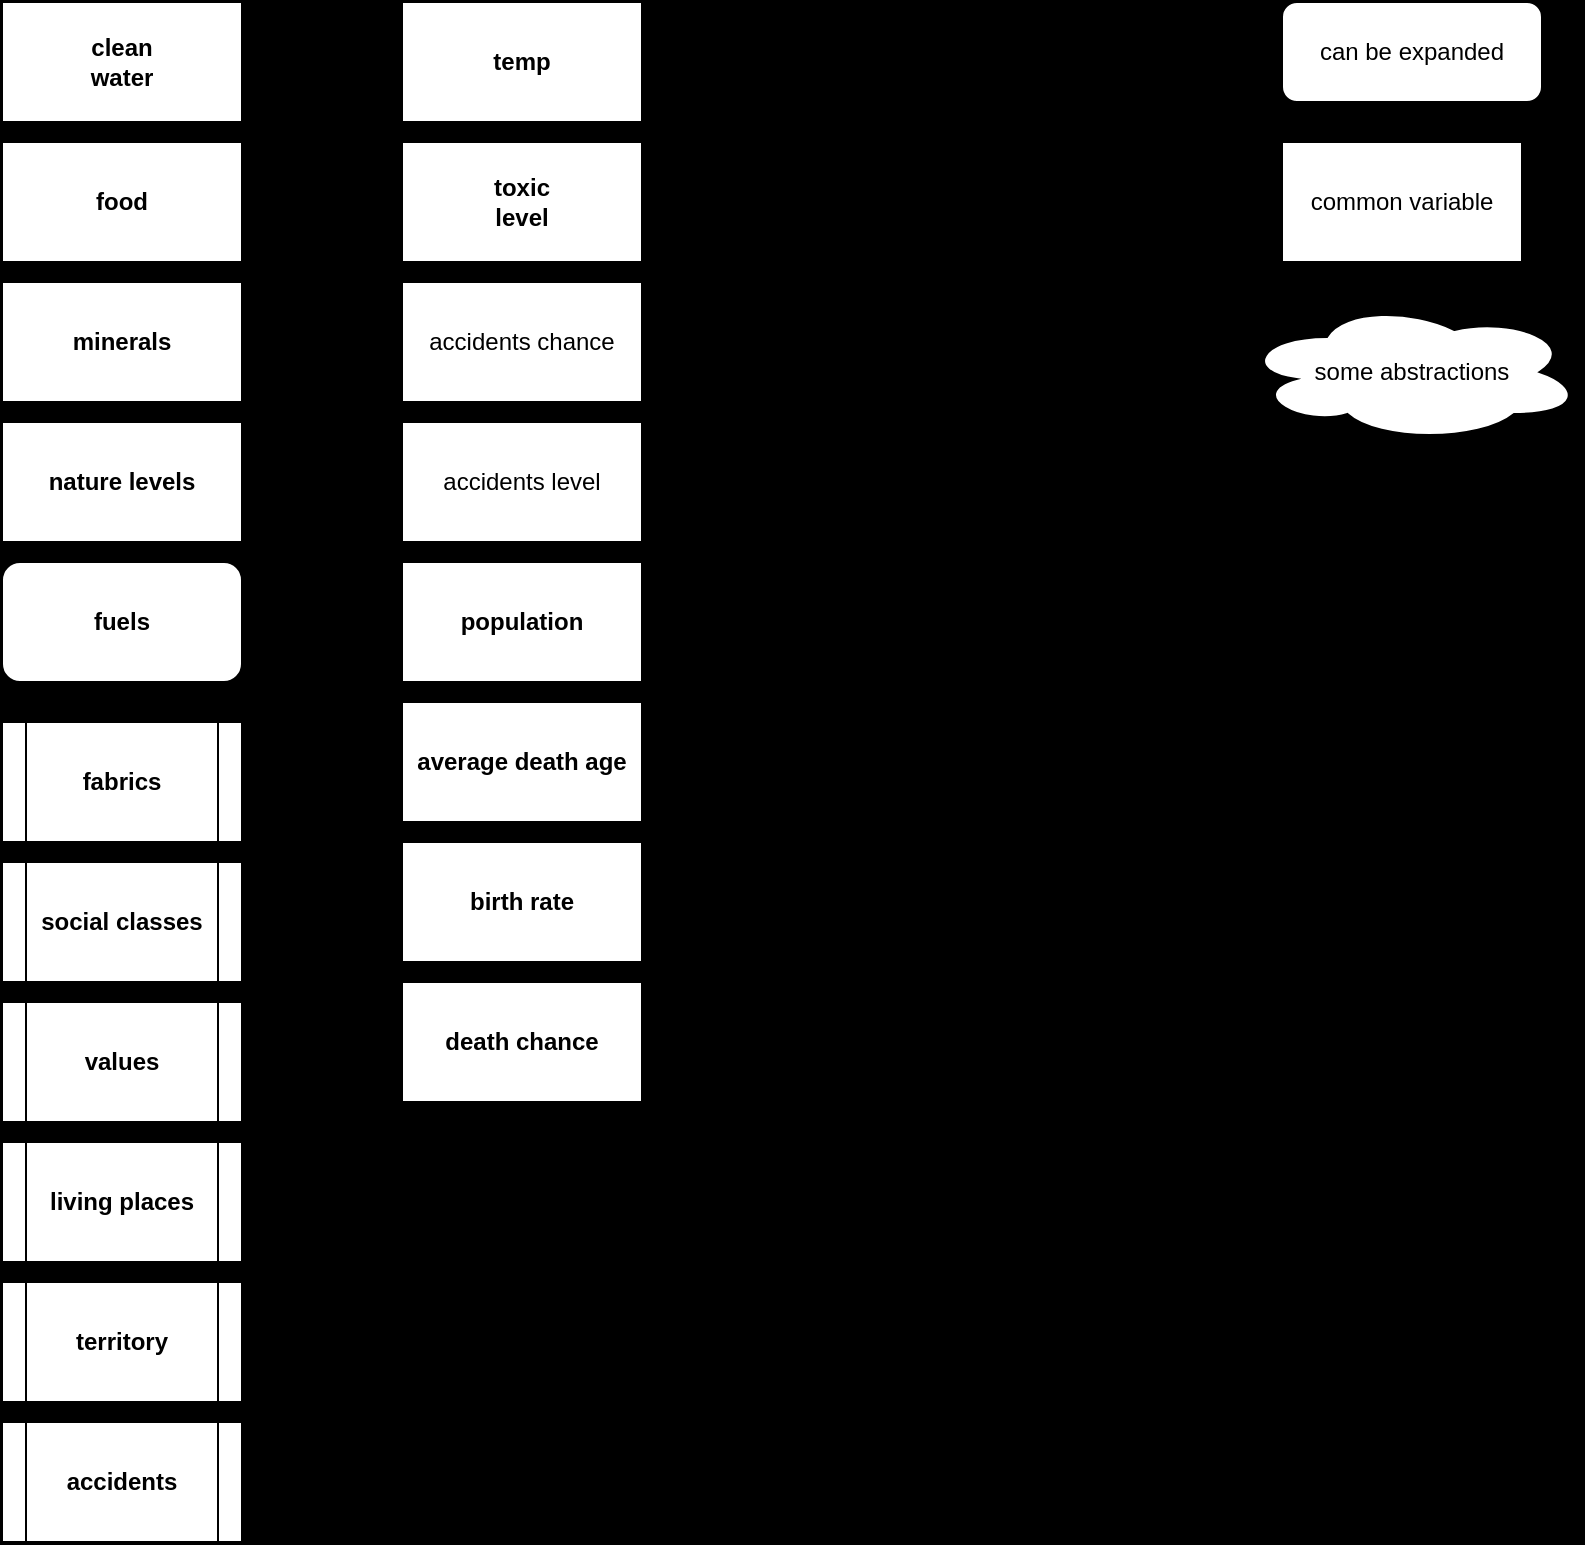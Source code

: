 <mxfile version="14.5.1" type="github" pages="2">
  <diagram id="UaXXswXV7zOmUy8FDcEO" name="MAIN">
    <mxGraphModel dx="782" dy="731" grid="1" gridSize="10" guides="1" tooltips="1" connect="1" arrows="1" fold="1" page="1" pageScale="1" pageWidth="850" pageHeight="1100" background="#000000" math="0" shadow="0">
      <root>
        <mxCell id="0" />
        <mxCell id="1" parent="0" />
        <mxCell id="bTj9WVTSdBNvPZtHNgDH-1" value="&lt;div&gt;clean&lt;/div&gt;&lt;div&gt; water&lt;/div&gt;" style="rounded=0;whiteSpace=wrap;html=1;fontStyle=1" parent="1" vertex="1">
          <mxGeometry x="40" y="40" width="120" height="60" as="geometry" />
        </mxCell>
        <mxCell id="bTj9WVTSdBNvPZtHNgDH-2" value="population" style="rounded=0;whiteSpace=wrap;html=1;fontStyle=1" parent="1" vertex="1">
          <mxGeometry x="240" y="320" width="120" height="60" as="geometry" />
        </mxCell>
        <mxCell id="bTj9WVTSdBNvPZtHNgDH-3" value="&lt;div&gt;temp&lt;/div&gt;" style="rounded=0;whiteSpace=wrap;html=1;fontStyle=1" parent="1" vertex="1">
          <mxGeometry x="240" y="40" width="120" height="60" as="geometry" />
        </mxCell>
        <mxCell id="bTj9WVTSdBNvPZtHNgDH-4" value="&lt;div&gt;toxic&lt;br&gt;level&lt;/div&gt;" style="rounded=0;whiteSpace=wrap;html=1;fontStyle=1" parent="1" vertex="1">
          <mxGeometry x="240" y="110" width="120" height="60" as="geometry" />
        </mxCell>
        <mxCell id="bTj9WVTSdBNvPZtHNgDH-5" value="average death age" style="rounded=0;whiteSpace=wrap;html=1;fontStyle=1" parent="1" vertex="1">
          <mxGeometry x="240" y="390" width="120" height="60" as="geometry" />
        </mxCell>
        <mxCell id="bTj9WVTSdBNvPZtHNgDH-6" value="birth rate" style="rounded=0;whiteSpace=wrap;html=1;fontStyle=1" parent="1" vertex="1">
          <mxGeometry x="240" y="460" width="120" height="60" as="geometry" />
        </mxCell>
        <mxCell id="bTj9WVTSdBNvPZtHNgDH-7" value="death chance" style="rounded=0;whiteSpace=wrap;html=1;fontStyle=1" parent="1" vertex="1">
          <mxGeometry x="240" y="530" width="120" height="60" as="geometry" />
        </mxCell>
        <mxCell id="bTj9WVTSdBNvPZtHNgDH-9" value="food" style="rounded=0;whiteSpace=wrap;html=1;fontStyle=1" parent="1" vertex="1">
          <mxGeometry x="40" y="110" width="120" height="60" as="geometry" />
        </mxCell>
        <mxCell id="bTj9WVTSdBNvPZtHNgDH-10" value="minerals" style="rounded=0;whiteSpace=wrap;html=1;fontStyle=1" parent="1" vertex="1">
          <mxGeometry x="40" y="180" width="120" height="60" as="geometry" />
        </mxCell>
        <mxCell id="bTj9WVTSdBNvPZtHNgDH-12" value="fuels" style="rounded=1;whiteSpace=wrap;html=1;fontStyle=1" parent="1" vertex="1">
          <mxGeometry x="40" y="320" width="120" height="60" as="geometry" />
        </mxCell>
        <mxCell id="bTj9WVTSdBNvPZtHNgDH-13" value="can be expanded" style="rounded=1;whiteSpace=wrap;html=1;" parent="1" vertex="1">
          <mxGeometry x="680" y="40" width="130" height="50" as="geometry" />
        </mxCell>
        <mxCell id="bTj9WVTSdBNvPZtHNgDH-14" value="common variable" style="rounded=0;whiteSpace=wrap;html=1;" parent="1" vertex="1">
          <mxGeometry x="680" y="110" width="120" height="60" as="geometry" />
        </mxCell>
        <mxCell id="bTj9WVTSdBNvPZtHNgDH-15" value="some abstractions" style="ellipse;shape=cloud;whiteSpace=wrap;html=1;" parent="1" vertex="1">
          <mxGeometry x="660" y="190" width="170" height="70" as="geometry" />
        </mxCell>
        <mxCell id="bTj9WVTSdBNvPZtHNgDH-17" value="fabrics" style="shape=process;whiteSpace=wrap;html=1;backgroundOutline=1;fontStyle=1" parent="1" vertex="1">
          <mxGeometry x="40" y="400" width="120" height="60" as="geometry" />
        </mxCell>
        <mxCell id="bTj9WVTSdBNvPZtHNgDH-18" value="social classes" style="shape=process;whiteSpace=wrap;html=1;backgroundOutline=1;fontStyle=1" parent="1" vertex="1">
          <mxGeometry x="40" y="470" width="120" height="60" as="geometry" />
        </mxCell>
        <mxCell id="bTj9WVTSdBNvPZtHNgDH-19" value="values" style="shape=process;whiteSpace=wrap;html=1;backgroundOutline=1;fontStyle=1" parent="1" vertex="1">
          <mxGeometry x="40" y="540" width="120" height="60" as="geometry" />
        </mxCell>
        <mxCell id="bTj9WVTSdBNvPZtHNgDH-22" value="living places" style="shape=process;whiteSpace=wrap;html=1;backgroundOutline=1;fontStyle=1" parent="1" vertex="1">
          <mxGeometry x="40" y="610" width="120" height="60" as="geometry" />
        </mxCell>
        <mxCell id="bTj9WVTSdBNvPZtHNgDH-23" value="territory" style="shape=process;whiteSpace=wrap;html=1;backgroundOutline=1;fontStyle=1" parent="1" vertex="1">
          <mxGeometry x="40" y="680" width="120" height="60" as="geometry" />
        </mxCell>
        <mxCell id="bTj9WVTSdBNvPZtHNgDH-24" value="nature levels" style="rounded=0;whiteSpace=wrap;html=1;fontStyle=1" parent="1" vertex="1">
          <mxGeometry x="40" y="250" width="120" height="60" as="geometry" />
        </mxCell>
        <mxCell id="bTj9WVTSdBNvPZtHNgDH-27" value="accidents chance" style="rounded=0;whiteSpace=wrap;html=1;" parent="1" vertex="1">
          <mxGeometry x="240" y="180" width="120" height="60" as="geometry" />
        </mxCell>
        <mxCell id="bTj9WVTSdBNvPZtHNgDH-28" value="&lt;div&gt;accidents level&lt;/div&gt;" style="rounded=0;whiteSpace=wrap;html=1;" parent="1" vertex="1">
          <mxGeometry x="240" y="250" width="120" height="60" as="geometry" />
        </mxCell>
        <mxCell id="xujcF7ai0WCT52VNeYVM-1" value="accidents" style="shape=process;whiteSpace=wrap;html=1;backgroundOutline=1;fontStyle=1" vertex="1" parent="1">
          <mxGeometry x="40" y="750" width="120" height="60" as="geometry" />
        </mxCell>
      </root>
    </mxGraphModel>
  </diagram>
  <diagram id="EEE2wBSv-tUbdnP6wHZc" name="Page-2">
    <mxGraphModel dx="1582" dy="1531" grid="1" gridSize="10" guides="1" tooltips="1" connect="1" arrows="1" fold="1" page="0" pageScale="1" pageWidth="850" pageHeight="1100" background="#000000" math="0" shadow="0">
      <root>
        <mxCell id="nEaWT-jn9sSdOCERw1oe-0" />
        <mxCell id="nEaWT-jn9sSdOCERw1oe-1" parent="nEaWT-jn9sSdOCERw1oe-0" />
        <mxCell id="nEaWT-jn9sSdOCERw1oe-2" value="&lt;font color=&quot;#FFFFFF&quot;&gt;Everything should be a class&lt;br&gt;&lt;/font&gt;" style="text;html=1;align=center;verticalAlign=middle;resizable=0;points=[];autosize=1;" vertex="1" parent="nEaWT-jn9sSdOCERw1oe-1">
          <mxGeometry x="-750" y="-680" width="170" height="20" as="geometry" />
        </mxCell>
      </root>
    </mxGraphModel>
  </diagram>
</mxfile>
